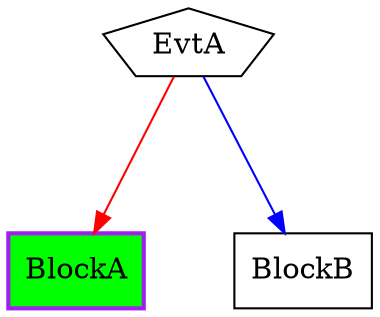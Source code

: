 digraph G {
graph [root="Demo",rankdir   = TB, nodesep           = 0.6, mindist     = 1.0, ranksep = 1.0, overlap = false]
node [style     = "filled", fillcolor = "white", color = "black"]
BlockA[cpu="1", flags="0x00108107", type="block", tperiod="100000000", pattern="A", patentry="false", patexit="true", beamproc="undefined", bpentry="false", bpexit="false", qlo="true", qhi="false", qil="false", shape     = "rectangle", fillcolor = "green", penwidth=2, color = "purple"];
BlockB[cpu="1", flags="0x00000007", type="block", tperiod="100000000", pattern="A", patentry="false", patexit="false", beamproc="undefined", bpentry="false", bpexit="false", qlo="false", qhi="false", qil="false", shape     = "rectangle", fillcolor = "white"];
EvtA[cpu="1", flags="0x00000012", type="switch", toffs="0", pattern="A", patentry="false", patexit="false", beamproc="undefined", bpentry="false", bpexit="false", shape     = "pentagon", fillcolor = "white"];
EvtA->BlockA [type="defdst", color = "red"];
EvtA->BlockB [type="target", color = "blue"];
}
